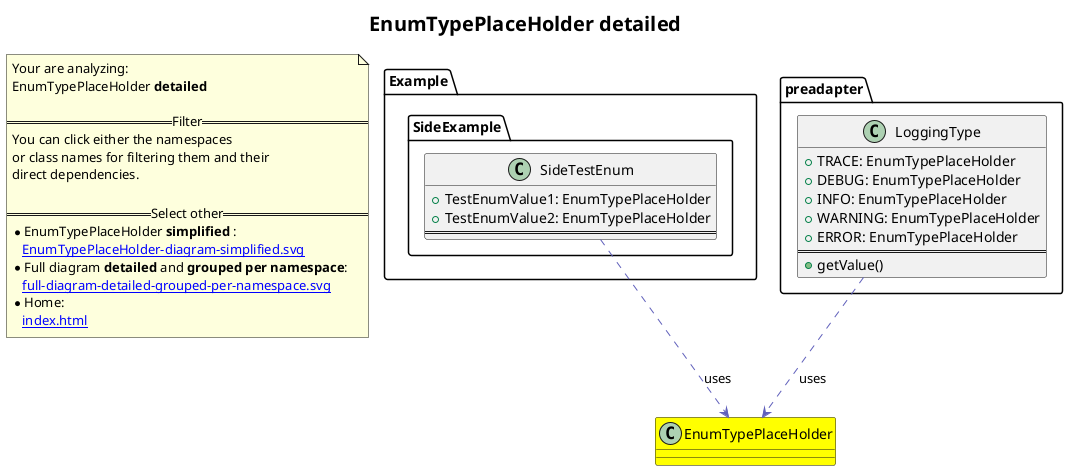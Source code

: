 @startuml
title <size:20>EnumTypePlaceHolder **detailed** </size>
note "Your are analyzing:\nEnumTypePlaceHolder **detailed** \n\n==Filter==\nYou can click either the namespaces \nor class names for filtering them and their\ndirect dependencies.\n\n==Select other==\n* EnumTypePlaceHolder **simplified** :\n   [[EnumTypePlaceHolder-diagram-simplified.svg]]\n* Full diagram **detailed** and **grouped per namespace**:\n   [[full-diagram-detailed-grouped-per-namespace.svg]]\n* Home:\n   [[index.html]]" as FloatingNote
class EnumTypePlaceHolder [[EnumTypePlaceHolder-diagram-detailed.svg]] #yellow {
}
  class Example.SideExample.SideTestEnum [[Example.SideExample.SideTestEnum-diagram-detailed.svg]]  {
    + TestEnumValue1: EnumTypePlaceHolder
    + TestEnumValue2: EnumTypePlaceHolder
==
  }
class preadapter.LoggingType [[preadapter.LoggingType-diagram-detailed.svg]]  {
  + TRACE: EnumTypePlaceHolder
  + DEBUG: EnumTypePlaceHolder
  + INFO: EnumTypePlaceHolder
  + WARNING: EnumTypePlaceHolder
  + ERROR: EnumTypePlaceHolder
==
  + getValue(<font color="6060BB"></font>)
}
 ' *************************************** 
 ' *************************************** 
 ' *************************************** 
' Class relations extracted from namespace:
' 
' Class relations extracted from namespace:
' Example.SideExample
Example.SideExample.SideTestEnum .[#6060BB].> EnumTypePlaceHolder  : uses 
' Class relations extracted from namespace:
' preadapter
preadapter.LoggingType .[#6060BB].> EnumTypePlaceHolder  : uses 
@enduml